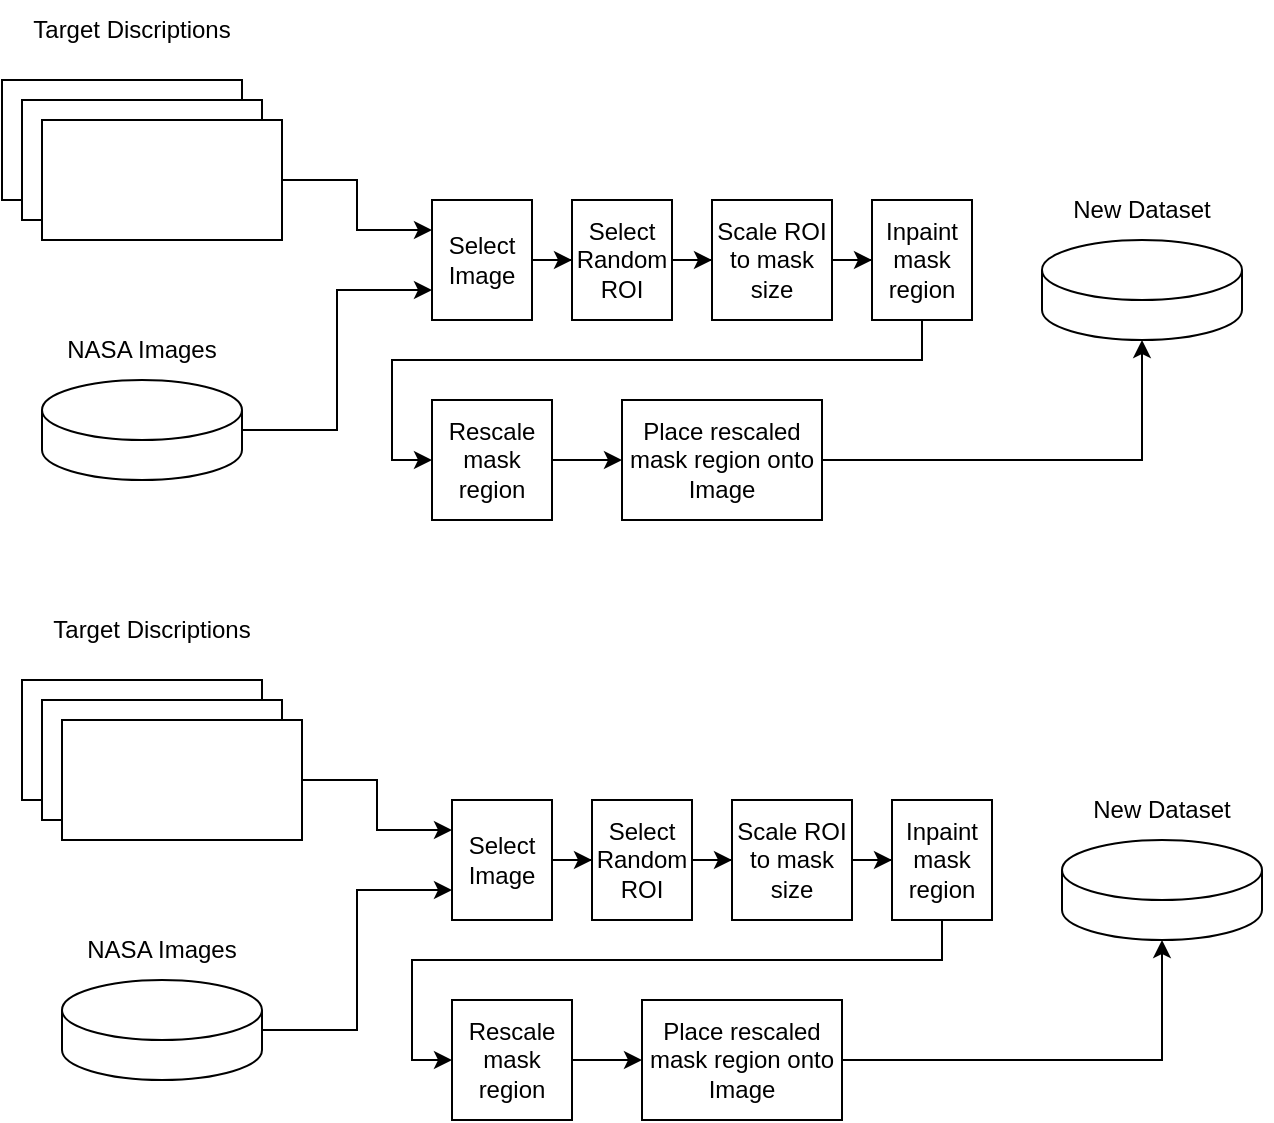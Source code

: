 <mxfile version="26.2.2">
  <diagram name="Page-1" id="F4cBk_nxOavGQBkp2mOk">
    <mxGraphModel dx="1110" dy="647" grid="1" gridSize="10" guides="1" tooltips="1" connect="1" arrows="1" fold="1" page="1" pageScale="1" pageWidth="850" pageHeight="1100" math="0" shadow="0">
      <root>
        <mxCell id="0" />
        <mxCell id="1" parent="0" />
        <mxCell id="yCHVnaGP3floCnWhqCzF-1" value="" style="rounded=0;whiteSpace=wrap;html=1;" vertex="1" parent="1">
          <mxGeometry x="130" y="270" width="120" height="60" as="geometry" />
        </mxCell>
        <mxCell id="yCHVnaGP3floCnWhqCzF-2" value="" style="rounded=0;whiteSpace=wrap;html=1;" vertex="1" parent="1">
          <mxGeometry x="140" y="280" width="120" height="60" as="geometry" />
        </mxCell>
        <mxCell id="yCHVnaGP3floCnWhqCzF-16" style="edgeStyle=orthogonalEdgeStyle;rounded=0;orthogonalLoop=1;jettySize=auto;html=1;entryX=0;entryY=0.25;entryDx=0;entryDy=0;" edge="1" parent="1" source="yCHVnaGP3floCnWhqCzF-3" target="yCHVnaGP3floCnWhqCzF-7">
          <mxGeometry relative="1" as="geometry" />
        </mxCell>
        <mxCell id="yCHVnaGP3floCnWhqCzF-3" value="" style="rounded=0;whiteSpace=wrap;html=1;" vertex="1" parent="1">
          <mxGeometry x="150" y="290" width="120" height="60" as="geometry" />
        </mxCell>
        <mxCell id="yCHVnaGP3floCnWhqCzF-4" value="Target Discriptions" style="text;html=1;align=center;verticalAlign=middle;whiteSpace=wrap;rounded=0;" vertex="1" parent="1">
          <mxGeometry x="140" y="230" width="110" height="30" as="geometry" />
        </mxCell>
        <mxCell id="yCHVnaGP3floCnWhqCzF-15" style="edgeStyle=orthogonalEdgeStyle;rounded=0;orthogonalLoop=1;jettySize=auto;html=1;entryX=0;entryY=0.75;entryDx=0;entryDy=0;" edge="1" parent="1" source="yCHVnaGP3floCnWhqCzF-5" target="yCHVnaGP3floCnWhqCzF-7">
          <mxGeometry relative="1" as="geometry" />
        </mxCell>
        <mxCell id="yCHVnaGP3floCnWhqCzF-5" value="" style="shape=cylinder3;whiteSpace=wrap;html=1;boundedLbl=1;backgroundOutline=1;size=15;" vertex="1" parent="1">
          <mxGeometry x="150" y="420" width="100" height="50" as="geometry" />
        </mxCell>
        <mxCell id="yCHVnaGP3floCnWhqCzF-6" value="NASA Images" style="text;html=1;align=center;verticalAlign=middle;whiteSpace=wrap;rounded=0;" vertex="1" parent="1">
          <mxGeometry x="145" y="390" width="110" height="30" as="geometry" />
        </mxCell>
        <mxCell id="yCHVnaGP3floCnWhqCzF-19" style="edgeStyle=orthogonalEdgeStyle;rounded=0;orthogonalLoop=1;jettySize=auto;html=1;entryX=0;entryY=0.5;entryDx=0;entryDy=0;" edge="1" parent="1" source="yCHVnaGP3floCnWhqCzF-7" target="yCHVnaGP3floCnWhqCzF-8">
          <mxGeometry relative="1" as="geometry" />
        </mxCell>
        <mxCell id="yCHVnaGP3floCnWhqCzF-7" value="Select Image" style="rounded=0;whiteSpace=wrap;html=1;" vertex="1" parent="1">
          <mxGeometry x="345" y="330" width="50" height="60" as="geometry" />
        </mxCell>
        <mxCell id="yCHVnaGP3floCnWhqCzF-20" style="edgeStyle=orthogonalEdgeStyle;rounded=0;orthogonalLoop=1;jettySize=auto;html=1;entryX=0;entryY=0.5;entryDx=0;entryDy=0;" edge="1" parent="1" source="yCHVnaGP3floCnWhqCzF-8" target="yCHVnaGP3floCnWhqCzF-9">
          <mxGeometry relative="1" as="geometry" />
        </mxCell>
        <mxCell id="yCHVnaGP3floCnWhqCzF-8" value="Select Random&lt;div&gt;ROI&lt;/div&gt;" style="rounded=0;whiteSpace=wrap;html=1;" vertex="1" parent="1">
          <mxGeometry x="415" y="330" width="50" height="60" as="geometry" />
        </mxCell>
        <mxCell id="yCHVnaGP3floCnWhqCzF-21" style="edgeStyle=orthogonalEdgeStyle;rounded=0;orthogonalLoop=1;jettySize=auto;html=1;entryX=0;entryY=0.5;entryDx=0;entryDy=0;" edge="1" parent="1" source="yCHVnaGP3floCnWhqCzF-9" target="yCHVnaGP3floCnWhqCzF-10">
          <mxGeometry relative="1" as="geometry" />
        </mxCell>
        <mxCell id="yCHVnaGP3floCnWhqCzF-9" value="Scale ROI to mask size" style="rounded=0;whiteSpace=wrap;html=1;" vertex="1" parent="1">
          <mxGeometry x="485" y="330" width="60" height="60" as="geometry" />
        </mxCell>
        <mxCell id="yCHVnaGP3floCnWhqCzF-22" style="edgeStyle=orthogonalEdgeStyle;rounded=0;orthogonalLoop=1;jettySize=auto;html=1;entryX=0;entryY=0.5;entryDx=0;entryDy=0;" edge="1" parent="1" source="yCHVnaGP3floCnWhqCzF-10" target="yCHVnaGP3floCnWhqCzF-11">
          <mxGeometry relative="1" as="geometry">
            <Array as="points">
              <mxPoint x="590" y="410" />
              <mxPoint x="325" y="410" />
              <mxPoint x="325" y="460" />
            </Array>
          </mxGeometry>
        </mxCell>
        <mxCell id="yCHVnaGP3floCnWhqCzF-10" value="Inpaint mask region" style="rounded=0;whiteSpace=wrap;html=1;" vertex="1" parent="1">
          <mxGeometry x="565" y="330" width="50" height="60" as="geometry" />
        </mxCell>
        <mxCell id="yCHVnaGP3floCnWhqCzF-23" style="edgeStyle=orthogonalEdgeStyle;rounded=0;orthogonalLoop=1;jettySize=auto;html=1;entryX=0;entryY=0.5;entryDx=0;entryDy=0;" edge="1" parent="1" source="yCHVnaGP3floCnWhqCzF-11" target="yCHVnaGP3floCnWhqCzF-12">
          <mxGeometry relative="1" as="geometry" />
        </mxCell>
        <mxCell id="yCHVnaGP3floCnWhqCzF-11" value="Rescale mask region" style="rounded=0;whiteSpace=wrap;html=1;" vertex="1" parent="1">
          <mxGeometry x="345" y="430" width="60" height="60" as="geometry" />
        </mxCell>
        <mxCell id="yCHVnaGP3floCnWhqCzF-12" value="Place rescaled mask region onto Image" style="rounded=0;whiteSpace=wrap;html=1;" vertex="1" parent="1">
          <mxGeometry x="440" y="430" width="100" height="60" as="geometry" />
        </mxCell>
        <mxCell id="yCHVnaGP3floCnWhqCzF-13" value="" style="shape=cylinder3;whiteSpace=wrap;html=1;boundedLbl=1;backgroundOutline=1;size=15;" vertex="1" parent="1">
          <mxGeometry x="650" y="350" width="100" height="50" as="geometry" />
        </mxCell>
        <mxCell id="yCHVnaGP3floCnWhqCzF-14" value="New Dataset" style="text;html=1;align=center;verticalAlign=middle;whiteSpace=wrap;rounded=0;" vertex="1" parent="1">
          <mxGeometry x="645" y="320" width="110" height="30" as="geometry" />
        </mxCell>
        <mxCell id="yCHVnaGP3floCnWhqCzF-24" style="edgeStyle=orthogonalEdgeStyle;rounded=0;orthogonalLoop=1;jettySize=auto;html=1;entryX=0.5;entryY=1;entryDx=0;entryDy=0;entryPerimeter=0;" edge="1" parent="1" source="yCHVnaGP3floCnWhqCzF-12" target="yCHVnaGP3floCnWhqCzF-13">
          <mxGeometry relative="1" as="geometry" />
        </mxCell>
        <mxCell id="yCHVnaGP3floCnWhqCzF-25" value="" style="rounded=0;whiteSpace=wrap;html=1;" vertex="1" parent="1">
          <mxGeometry x="140" y="570" width="120" height="60" as="geometry" />
        </mxCell>
        <mxCell id="yCHVnaGP3floCnWhqCzF-26" value="" style="rounded=0;whiteSpace=wrap;html=1;" vertex="1" parent="1">
          <mxGeometry x="150" y="580" width="120" height="60" as="geometry" />
        </mxCell>
        <mxCell id="yCHVnaGP3floCnWhqCzF-27" style="edgeStyle=orthogonalEdgeStyle;rounded=0;orthogonalLoop=1;jettySize=auto;html=1;entryX=0;entryY=0.25;entryDx=0;entryDy=0;" edge="1" parent="1" source="yCHVnaGP3floCnWhqCzF-28" target="yCHVnaGP3floCnWhqCzF-34">
          <mxGeometry relative="1" as="geometry" />
        </mxCell>
        <mxCell id="yCHVnaGP3floCnWhqCzF-28" value="" style="rounded=0;whiteSpace=wrap;html=1;" vertex="1" parent="1">
          <mxGeometry x="160" y="590" width="120" height="60" as="geometry" />
        </mxCell>
        <mxCell id="yCHVnaGP3floCnWhqCzF-29" value="Target Discriptions" style="text;html=1;align=center;verticalAlign=middle;whiteSpace=wrap;rounded=0;" vertex="1" parent="1">
          <mxGeometry x="150" y="530" width="110" height="30" as="geometry" />
        </mxCell>
        <mxCell id="yCHVnaGP3floCnWhqCzF-30" style="edgeStyle=orthogonalEdgeStyle;rounded=0;orthogonalLoop=1;jettySize=auto;html=1;entryX=0;entryY=0.75;entryDx=0;entryDy=0;" edge="1" parent="1" source="yCHVnaGP3floCnWhqCzF-31" target="yCHVnaGP3floCnWhqCzF-34">
          <mxGeometry relative="1" as="geometry" />
        </mxCell>
        <mxCell id="yCHVnaGP3floCnWhqCzF-31" value="" style="shape=cylinder3;whiteSpace=wrap;html=1;boundedLbl=1;backgroundOutline=1;size=15;" vertex="1" parent="1">
          <mxGeometry x="160" y="720" width="100" height="50" as="geometry" />
        </mxCell>
        <mxCell id="yCHVnaGP3floCnWhqCzF-32" value="NASA Images" style="text;html=1;align=center;verticalAlign=middle;whiteSpace=wrap;rounded=0;" vertex="1" parent="1">
          <mxGeometry x="155" y="690" width="110" height="30" as="geometry" />
        </mxCell>
        <mxCell id="yCHVnaGP3floCnWhqCzF-33" style="edgeStyle=orthogonalEdgeStyle;rounded=0;orthogonalLoop=1;jettySize=auto;html=1;entryX=0;entryY=0.5;entryDx=0;entryDy=0;" edge="1" parent="1" source="yCHVnaGP3floCnWhqCzF-34" target="yCHVnaGP3floCnWhqCzF-36">
          <mxGeometry relative="1" as="geometry" />
        </mxCell>
        <mxCell id="yCHVnaGP3floCnWhqCzF-34" value="Select Image" style="rounded=0;whiteSpace=wrap;html=1;" vertex="1" parent="1">
          <mxGeometry x="355" y="630" width="50" height="60" as="geometry" />
        </mxCell>
        <mxCell id="yCHVnaGP3floCnWhqCzF-35" style="edgeStyle=orthogonalEdgeStyle;rounded=0;orthogonalLoop=1;jettySize=auto;html=1;entryX=0;entryY=0.5;entryDx=0;entryDy=0;" edge="1" parent="1" source="yCHVnaGP3floCnWhqCzF-36" target="yCHVnaGP3floCnWhqCzF-38">
          <mxGeometry relative="1" as="geometry" />
        </mxCell>
        <mxCell id="yCHVnaGP3floCnWhqCzF-36" value="Select Random&lt;div&gt;ROI&lt;/div&gt;" style="rounded=0;whiteSpace=wrap;html=1;" vertex="1" parent="1">
          <mxGeometry x="425" y="630" width="50" height="60" as="geometry" />
        </mxCell>
        <mxCell id="yCHVnaGP3floCnWhqCzF-37" style="edgeStyle=orthogonalEdgeStyle;rounded=0;orthogonalLoop=1;jettySize=auto;html=1;entryX=0;entryY=0.5;entryDx=0;entryDy=0;" edge="1" parent="1" source="yCHVnaGP3floCnWhqCzF-38" target="yCHVnaGP3floCnWhqCzF-40">
          <mxGeometry relative="1" as="geometry" />
        </mxCell>
        <mxCell id="yCHVnaGP3floCnWhqCzF-38" value="Scale ROI to mask size" style="rounded=0;whiteSpace=wrap;html=1;" vertex="1" parent="1">
          <mxGeometry x="495" y="630" width="60" height="60" as="geometry" />
        </mxCell>
        <mxCell id="yCHVnaGP3floCnWhqCzF-39" style="edgeStyle=orthogonalEdgeStyle;rounded=0;orthogonalLoop=1;jettySize=auto;html=1;entryX=0;entryY=0.5;entryDx=0;entryDy=0;" edge="1" parent="1" source="yCHVnaGP3floCnWhqCzF-40" target="yCHVnaGP3floCnWhqCzF-42">
          <mxGeometry relative="1" as="geometry">
            <Array as="points">
              <mxPoint x="600" y="710" />
              <mxPoint x="335" y="710" />
              <mxPoint x="335" y="760" />
            </Array>
          </mxGeometry>
        </mxCell>
        <mxCell id="yCHVnaGP3floCnWhqCzF-40" value="Inpaint mask region" style="rounded=0;whiteSpace=wrap;html=1;" vertex="1" parent="1">
          <mxGeometry x="575" y="630" width="50" height="60" as="geometry" />
        </mxCell>
        <mxCell id="yCHVnaGP3floCnWhqCzF-41" style="edgeStyle=orthogonalEdgeStyle;rounded=0;orthogonalLoop=1;jettySize=auto;html=1;entryX=0;entryY=0.5;entryDx=0;entryDy=0;" edge="1" parent="1" source="yCHVnaGP3floCnWhqCzF-42" target="yCHVnaGP3floCnWhqCzF-43">
          <mxGeometry relative="1" as="geometry" />
        </mxCell>
        <mxCell id="yCHVnaGP3floCnWhqCzF-42" value="Rescale mask region" style="rounded=0;whiteSpace=wrap;html=1;" vertex="1" parent="1">
          <mxGeometry x="355" y="730" width="60" height="60" as="geometry" />
        </mxCell>
        <mxCell id="yCHVnaGP3floCnWhqCzF-43" value="Place rescaled mask region onto Image" style="rounded=0;whiteSpace=wrap;html=1;" vertex="1" parent="1">
          <mxGeometry x="450" y="730" width="100" height="60" as="geometry" />
        </mxCell>
        <mxCell id="yCHVnaGP3floCnWhqCzF-44" value="" style="shape=cylinder3;whiteSpace=wrap;html=1;boundedLbl=1;backgroundOutline=1;size=15;" vertex="1" parent="1">
          <mxGeometry x="660" y="650" width="100" height="50" as="geometry" />
        </mxCell>
        <mxCell id="yCHVnaGP3floCnWhqCzF-45" value="New Dataset" style="text;html=1;align=center;verticalAlign=middle;whiteSpace=wrap;rounded=0;" vertex="1" parent="1">
          <mxGeometry x="655" y="620" width="110" height="30" as="geometry" />
        </mxCell>
        <mxCell id="yCHVnaGP3floCnWhqCzF-46" style="edgeStyle=orthogonalEdgeStyle;rounded=0;orthogonalLoop=1;jettySize=auto;html=1;entryX=0.5;entryY=1;entryDx=0;entryDy=0;entryPerimeter=0;" edge="1" parent="1" source="yCHVnaGP3floCnWhqCzF-43" target="yCHVnaGP3floCnWhqCzF-44">
          <mxGeometry relative="1" as="geometry" />
        </mxCell>
      </root>
    </mxGraphModel>
  </diagram>
</mxfile>
